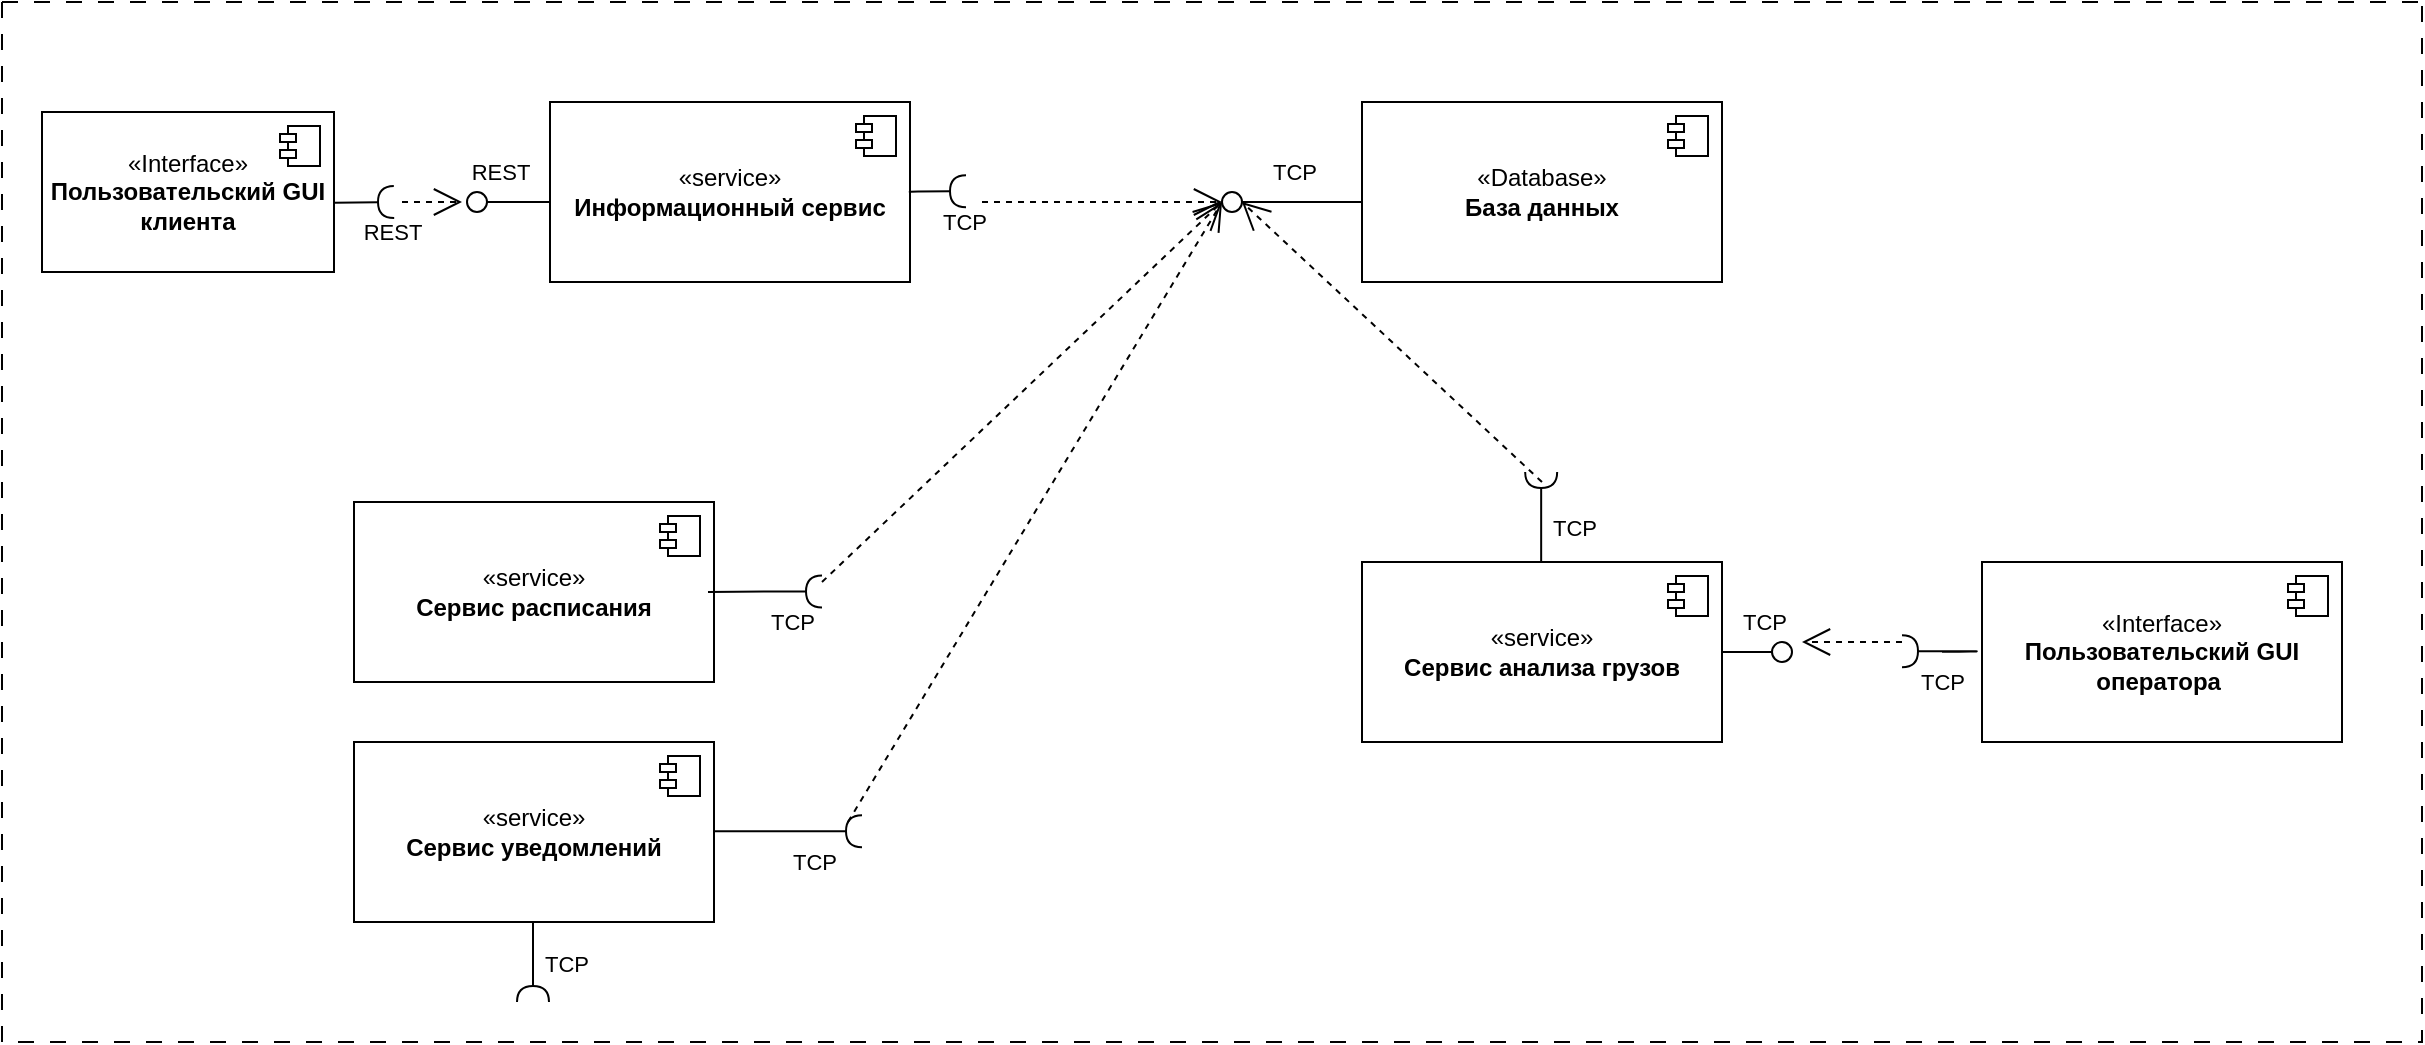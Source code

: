 <mxfile version="22.1.17" type="device">
  <diagram name="Страница — 1" id="kPshiJHbkLVNXRNJ6-BI">
    <mxGraphModel dx="2127" dy="620" grid="1" gridSize="10" guides="1" tooltips="1" connect="1" arrows="1" fold="1" page="1" pageScale="1" pageWidth="827" pageHeight="1169" math="0" shadow="0">
      <root>
        <mxCell id="0" />
        <mxCell id="1" parent="0" />
        <mxCell id="sA_O1kRPzaWxv0eynVvA-11" value="" style="swimlane;startSize=0;strokeColor=default;dashed=1;dashPattern=8 8;" vertex="1" parent="1">
          <mxGeometry x="-40" y="80" width="1210" height="520" as="geometry" />
        </mxCell>
        <mxCell id="sA_O1kRPzaWxv0eynVvA-1" value="«Interface»&lt;br&gt;&lt;b&gt;Пользовательский GUI&lt;br&gt;клиента&lt;br&gt;&lt;/b&gt;" style="html=1;dropTarget=0;whiteSpace=wrap;" vertex="1" parent="sA_O1kRPzaWxv0eynVvA-11">
          <mxGeometry x="20" y="55" width="146" height="80" as="geometry" />
        </mxCell>
        <mxCell id="sA_O1kRPzaWxv0eynVvA-2" value="" style="shape=module;jettyWidth=8;jettyHeight=4;" vertex="1" parent="sA_O1kRPzaWxv0eynVvA-1">
          <mxGeometry x="1" width="20" height="20" relative="1" as="geometry">
            <mxPoint x="-27" y="7" as="offset" />
          </mxGeometry>
        </mxCell>
        <mxCell id="sA_O1kRPzaWxv0eynVvA-7" value="«service»&lt;br style=&quot;border-color: var(--border-color);&quot;&gt;&lt;b style=&quot;border-color: var(--border-color);&quot;&gt;Сервис расписания&lt;/b&gt;" style="html=1;dropTarget=0;whiteSpace=wrap;" vertex="1" parent="sA_O1kRPzaWxv0eynVvA-11">
          <mxGeometry x="176" y="250" width="180" height="90" as="geometry" />
        </mxCell>
        <mxCell id="sA_O1kRPzaWxv0eynVvA-8" value="" style="shape=module;jettyWidth=8;jettyHeight=4;" vertex="1" parent="sA_O1kRPzaWxv0eynVvA-7">
          <mxGeometry x="1" width="20" height="20" relative="1" as="geometry">
            <mxPoint x="-27" y="7" as="offset" />
          </mxGeometry>
        </mxCell>
        <mxCell id="sA_O1kRPzaWxv0eynVvA-3" value="«service»&lt;br&gt;&lt;b&gt;Сервис анализа грузов&lt;/b&gt;" style="html=1;dropTarget=0;whiteSpace=wrap;" vertex="1" parent="sA_O1kRPzaWxv0eynVvA-11">
          <mxGeometry x="680" y="280" width="180" height="90" as="geometry" />
        </mxCell>
        <mxCell id="sA_O1kRPzaWxv0eynVvA-4" value="" style="shape=module;jettyWidth=8;jettyHeight=4;" vertex="1" parent="sA_O1kRPzaWxv0eynVvA-3">
          <mxGeometry x="1" width="20" height="20" relative="1" as="geometry">
            <mxPoint x="-27" y="7" as="offset" />
          </mxGeometry>
        </mxCell>
        <mxCell id="sA_O1kRPzaWxv0eynVvA-9" value="«Database»&lt;br&gt;&lt;b&gt;База данных&lt;/b&gt;" style="html=1;dropTarget=0;whiteSpace=wrap;" vertex="1" parent="sA_O1kRPzaWxv0eynVvA-11">
          <mxGeometry x="680" y="50" width="180" height="90" as="geometry" />
        </mxCell>
        <mxCell id="sA_O1kRPzaWxv0eynVvA-10" value="" style="shape=module;jettyWidth=8;jettyHeight=4;" vertex="1" parent="sA_O1kRPzaWxv0eynVvA-9">
          <mxGeometry x="1" width="20" height="20" relative="1" as="geometry">
            <mxPoint x="-27" y="7" as="offset" />
          </mxGeometry>
        </mxCell>
        <mxCell id="sA_O1kRPzaWxv0eynVvA-18" value="" style="ellipse;whiteSpace=wrap;html=1;align=center;aspect=fixed;fillColor=none;strokeColor=none;resizable=0;perimeter=centerPerimeter;rotatable=0;allowArrows=0;points=[];outlineConnect=1;" vertex="1" parent="sA_O1kRPzaWxv0eynVvA-11">
          <mxGeometry x="400" y="150" width="10" height="10" as="geometry" />
        </mxCell>
        <mxCell id="sA_O1kRPzaWxv0eynVvA-22" value="" style="rounded=0;orthogonalLoop=1;jettySize=auto;html=1;endArrow=oval;endFill=0;sketch=0;sourcePerimeterSpacing=0;targetPerimeterSpacing=0;endSize=10;" edge="1" parent="sA_O1kRPzaWxv0eynVvA-11">
          <mxGeometry relative="1" as="geometry">
            <mxPoint x="680" y="100" as="sourcePoint" />
            <mxPoint x="615" y="100" as="targetPoint" />
          </mxGeometry>
        </mxCell>
        <mxCell id="sA_O1kRPzaWxv0eynVvA-40" value="TCP" style="edgeLabel;html=1;align=center;verticalAlign=middle;resizable=0;points=[];" vertex="1" connectable="0" parent="sA_O1kRPzaWxv0eynVvA-22">
          <mxGeometry x="-0.368" y="2" relative="1" as="geometry">
            <mxPoint x="-14" y="-17" as="offset" />
          </mxGeometry>
        </mxCell>
        <mxCell id="sA_O1kRPzaWxv0eynVvA-23" value="" style="ellipse;whiteSpace=wrap;html=1;align=center;aspect=fixed;fillColor=none;strokeColor=none;resizable=0;perimeter=centerPerimeter;rotatable=0;allowArrows=0;points=[];outlineConnect=1;" vertex="1" parent="sA_O1kRPzaWxv0eynVvA-11">
          <mxGeometry x="560" y="90" width="10" height="10" as="geometry" />
        </mxCell>
        <mxCell id="sA_O1kRPzaWxv0eynVvA-25" value="" style="ellipse;whiteSpace=wrap;html=1;align=center;aspect=fixed;fillColor=none;strokeColor=none;resizable=0;perimeter=centerPerimeter;rotatable=0;allowArrows=0;points=[];outlineConnect=1;" vertex="1" parent="sA_O1kRPzaWxv0eynVvA-11">
          <mxGeometry x="300" y="135" width="10" height="10" as="geometry" />
        </mxCell>
        <mxCell id="sA_O1kRPzaWxv0eynVvA-5" value="«service»&lt;br&gt;&lt;b&gt;Сервис уведомлений&lt;/b&gt;" style="html=1;dropTarget=0;whiteSpace=wrap;" vertex="1" parent="sA_O1kRPzaWxv0eynVvA-11">
          <mxGeometry x="176" y="370" width="180" height="90" as="geometry" />
        </mxCell>
        <mxCell id="sA_O1kRPzaWxv0eynVvA-6" value="" style="shape=module;jettyWidth=8;jettyHeight=4;" vertex="1" parent="sA_O1kRPzaWxv0eynVvA-5">
          <mxGeometry x="1" width="20" height="20" relative="1" as="geometry">
            <mxPoint x="-27" y="7" as="offset" />
          </mxGeometry>
        </mxCell>
        <mxCell id="sA_O1kRPzaWxv0eynVvA-26" value="" style="rounded=0;orthogonalLoop=1;jettySize=auto;html=1;endArrow=halfCircle;endFill=0;endSize=6;strokeWidth=1;sketch=0;fontSize=12;curved=1;exitX=1;exitY=0.5;exitDx=0;exitDy=0;" edge="1" parent="sA_O1kRPzaWxv0eynVvA-11">
          <mxGeometry relative="1" as="geometry">
            <mxPoint x="356.0" y="414.66" as="sourcePoint" />
            <mxPoint x="430" y="414.66" as="targetPoint" />
            <Array as="points">
              <mxPoint x="400" y="414.66" />
            </Array>
          </mxGeometry>
        </mxCell>
        <mxCell id="sA_O1kRPzaWxv0eynVvA-28" value="TCP" style="edgeLabel;html=1;align=center;verticalAlign=middle;resizable=0;points=[];" vertex="1" connectable="0" parent="sA_O1kRPzaWxv0eynVvA-26">
          <mxGeometry x="-0.101" relative="1" as="geometry">
            <mxPoint x="16" y="15" as="offset" />
          </mxGeometry>
        </mxCell>
        <mxCell id="sA_O1kRPzaWxv0eynVvA-27" value="" style="endArrow=open;endFill=1;endSize=12;html=1;rounded=0;dashed=1;" edge="1" parent="sA_O1kRPzaWxv0eynVvA-11">
          <mxGeometry width="160" relative="1" as="geometry">
            <mxPoint x="423" y="410" as="sourcePoint" />
            <mxPoint x="610" y="100" as="targetPoint" />
          </mxGeometry>
        </mxCell>
        <mxCell id="sA_O1kRPzaWxv0eynVvA-37" value="" style="rounded=0;orthogonalLoop=1;jettySize=auto;html=1;endArrow=halfCircle;endFill=0;endSize=6;strokeWidth=1;sketch=0;fontSize=12;curved=1;exitX=0.25;exitY=0;exitDx=0;exitDy=0;" edge="1" parent="sA_O1kRPzaWxv0eynVvA-11">
          <mxGeometry relative="1" as="geometry">
            <mxPoint x="769.58" y="280" as="sourcePoint" />
            <mxPoint x="769.58" y="235" as="targetPoint" />
            <Array as="points" />
          </mxGeometry>
        </mxCell>
        <mxCell id="sA_O1kRPzaWxv0eynVvA-38" value="TCP" style="edgeLabel;html=1;align=center;verticalAlign=middle;resizable=0;points=[];" vertex="1" connectable="0" parent="sA_O1kRPzaWxv0eynVvA-37">
          <mxGeometry x="-0.101" relative="1" as="geometry">
            <mxPoint x="16" y="3" as="offset" />
          </mxGeometry>
        </mxCell>
        <mxCell id="sA_O1kRPzaWxv0eynVvA-41" value="" style="rounded=0;orthogonalLoop=1;jettySize=auto;html=1;endArrow=oval;endFill=0;sketch=0;sourcePerimeterSpacing=0;targetPerimeterSpacing=0;endSize=10;exitX=1;exitY=0.5;exitDx=0;exitDy=0;" edge="1" parent="sA_O1kRPzaWxv0eynVvA-11" source="sA_O1kRPzaWxv0eynVvA-3">
          <mxGeometry relative="1" as="geometry">
            <mxPoint x="911" y="250" as="sourcePoint" />
            <mxPoint x="890" y="325" as="targetPoint" />
          </mxGeometry>
        </mxCell>
        <mxCell id="sA_O1kRPzaWxv0eynVvA-42" value="TCP" style="edgeLabel;html=1;align=center;verticalAlign=middle;resizable=0;points=[];" vertex="1" connectable="0" parent="sA_O1kRPzaWxv0eynVvA-41">
          <mxGeometry x="-0.368" y="2" relative="1" as="geometry">
            <mxPoint x="11" y="-13" as="offset" />
          </mxGeometry>
        </mxCell>
        <mxCell id="sA_O1kRPzaWxv0eynVvA-45" value="" style="rounded=0;orthogonalLoop=1;jettySize=auto;html=1;endArrow=halfCircle;endFill=0;endSize=6;strokeWidth=1;sketch=0;fontSize=12;curved=1;" edge="1" parent="sA_O1kRPzaWxv0eynVvA-11">
          <mxGeometry relative="1" as="geometry">
            <mxPoint x="353" y="295.05" as="sourcePoint" />
            <mxPoint x="410" y="294.71" as="targetPoint" />
            <Array as="points">
              <mxPoint x="380" y="294.71" />
            </Array>
          </mxGeometry>
        </mxCell>
        <mxCell id="sA_O1kRPzaWxv0eynVvA-46" value="TCP" style="edgeLabel;html=1;align=center;verticalAlign=middle;resizable=0;points=[];" vertex="1" connectable="0" parent="sA_O1kRPzaWxv0eynVvA-45">
          <mxGeometry x="-0.101" relative="1" as="geometry">
            <mxPoint x="16" y="15" as="offset" />
          </mxGeometry>
        </mxCell>
        <mxCell id="sA_O1kRPzaWxv0eynVvA-48" value="«service»&lt;br style=&quot;border-color: var(--border-color);&quot;&gt;&lt;b&gt;Информационный сервис&lt;/b&gt;" style="html=1;dropTarget=0;whiteSpace=wrap;" vertex="1" parent="sA_O1kRPzaWxv0eynVvA-11">
          <mxGeometry x="274" y="50" width="180" height="90" as="geometry" />
        </mxCell>
        <mxCell id="sA_O1kRPzaWxv0eynVvA-49" value="" style="shape=module;jettyWidth=8;jettyHeight=4;" vertex="1" parent="sA_O1kRPzaWxv0eynVvA-48">
          <mxGeometry x="1" width="20" height="20" relative="1" as="geometry">
            <mxPoint x="-27" y="7" as="offset" />
          </mxGeometry>
        </mxCell>
        <mxCell id="sA_O1kRPzaWxv0eynVvA-50" value="" style="rounded=0;orthogonalLoop=1;jettySize=auto;html=1;endArrow=halfCircle;endFill=0;endSize=6;strokeWidth=1;sketch=0;fontSize=12;curved=1;exitX=1;exitY=0.5;exitDx=0;exitDy=0;" edge="1" parent="sA_O1kRPzaWxv0eynVvA-11" source="sA_O1kRPzaWxv0eynVvA-48">
          <mxGeometry relative="1" as="geometry">
            <mxPoint x="425" y="95.0" as="sourcePoint" />
            <mxPoint x="482" y="94.66" as="targetPoint" />
            <Array as="points">
              <mxPoint x="452" y="94.66" />
            </Array>
          </mxGeometry>
        </mxCell>
        <mxCell id="sA_O1kRPzaWxv0eynVvA-51" value="TCP" style="edgeLabel;html=1;align=center;verticalAlign=middle;resizable=0;points=[];" vertex="1" connectable="0" parent="sA_O1kRPzaWxv0eynVvA-50">
          <mxGeometry x="-0.101" relative="1" as="geometry">
            <mxPoint x="16" y="15" as="offset" />
          </mxGeometry>
        </mxCell>
        <mxCell id="sA_O1kRPzaWxv0eynVvA-52" value="" style="rounded=0;orthogonalLoop=1;jettySize=auto;html=1;endArrow=halfCircle;endFill=0;endSize=6;strokeWidth=1;sketch=0;fontSize=12;curved=1;" edge="1" parent="sA_O1kRPzaWxv0eynVvA-11">
          <mxGeometry relative="1" as="geometry">
            <mxPoint x="166" y="100.34" as="sourcePoint" />
            <mxPoint x="196" y="100.0" as="targetPoint" />
            <Array as="points">
              <mxPoint x="166" y="100.0" />
            </Array>
          </mxGeometry>
        </mxCell>
        <mxCell id="sA_O1kRPzaWxv0eynVvA-53" value="REST" style="edgeLabel;html=1;align=center;verticalAlign=middle;resizable=0;points=[];" vertex="1" connectable="0" parent="sA_O1kRPzaWxv0eynVvA-52">
          <mxGeometry x="-0.101" relative="1" as="geometry">
            <mxPoint x="16" y="15" as="offset" />
          </mxGeometry>
        </mxCell>
        <mxCell id="sA_O1kRPzaWxv0eynVvA-54" value="" style="rounded=0;orthogonalLoop=1;jettySize=auto;html=1;endArrow=oval;endFill=0;sketch=0;sourcePerimeterSpacing=0;targetPerimeterSpacing=0;endSize=10;" edge="1" parent="sA_O1kRPzaWxv0eynVvA-11">
          <mxGeometry relative="1" as="geometry">
            <mxPoint x="274" y="100" as="sourcePoint" />
            <mxPoint x="237.5" y="100" as="targetPoint" />
          </mxGeometry>
        </mxCell>
        <mxCell id="sA_O1kRPzaWxv0eynVvA-55" value="REST" style="edgeLabel;html=1;align=center;verticalAlign=middle;resizable=0;points=[];" vertex="1" connectable="0" parent="sA_O1kRPzaWxv0eynVvA-54">
          <mxGeometry x="-0.368" y="2" relative="1" as="geometry">
            <mxPoint x="-14" y="-17" as="offset" />
          </mxGeometry>
        </mxCell>
        <mxCell id="sA_O1kRPzaWxv0eynVvA-59" value="" style="rounded=0;orthogonalLoop=1;jettySize=auto;html=1;endArrow=halfCircle;endFill=0;endSize=6;strokeWidth=1;sketch=0;fontSize=12;curved=1;" edge="1" parent="sA_O1kRPzaWxv0eynVvA-11">
          <mxGeometry relative="1" as="geometry">
            <mxPoint x="265.5" y="460" as="sourcePoint" />
            <mxPoint x="265.5" y="500" as="targetPoint" />
            <Array as="points" />
          </mxGeometry>
        </mxCell>
        <mxCell id="sA_O1kRPzaWxv0eynVvA-60" value="TCP" style="edgeLabel;html=1;align=center;verticalAlign=middle;resizable=0;points=[];" vertex="1" connectable="0" parent="sA_O1kRPzaWxv0eynVvA-59">
          <mxGeometry x="-0.101" relative="1" as="geometry">
            <mxPoint x="16" y="3" as="offset" />
          </mxGeometry>
        </mxCell>
        <mxCell id="sA_O1kRPzaWxv0eynVvA-61" value="«Interface»&lt;br&gt;&lt;b&gt;Пользовательский GUI&lt;br&gt;оператора&amp;nbsp;&lt;/b&gt;" style="html=1;dropTarget=0;whiteSpace=wrap;" vertex="1" parent="sA_O1kRPzaWxv0eynVvA-11">
          <mxGeometry x="990" y="280" width="180" height="90" as="geometry" />
        </mxCell>
        <mxCell id="sA_O1kRPzaWxv0eynVvA-62" value="" style="shape=module;jettyWidth=8;jettyHeight=4;" vertex="1" parent="sA_O1kRPzaWxv0eynVvA-61">
          <mxGeometry x="1" width="20" height="20" relative="1" as="geometry">
            <mxPoint x="-27" y="7" as="offset" />
          </mxGeometry>
        </mxCell>
        <mxCell id="sA_O1kRPzaWxv0eynVvA-65" value="" style="rounded=0;orthogonalLoop=1;jettySize=auto;html=1;endArrow=halfCircle;endFill=0;endSize=6;strokeWidth=1;sketch=0;fontSize=12;curved=1;" edge="1" parent="sA_O1kRPzaWxv0eynVvA-11">
          <mxGeometry relative="1" as="geometry">
            <mxPoint x="970" y="324.92" as="sourcePoint" />
            <mxPoint x="950" y="324.58" as="targetPoint" />
            <Array as="points">
              <mxPoint x="1010" y="324.58" />
            </Array>
          </mxGeometry>
        </mxCell>
        <mxCell id="sA_O1kRPzaWxv0eynVvA-66" value="TCP" style="edgeLabel;html=1;align=center;verticalAlign=middle;resizable=0;points=[];" vertex="1" connectable="0" parent="sA_O1kRPzaWxv0eynVvA-65">
          <mxGeometry x="-0.101" relative="1" as="geometry">
            <mxPoint x="-35" y="15" as="offset" />
          </mxGeometry>
        </mxCell>
        <mxCell id="sA_O1kRPzaWxv0eynVvA-39" value="" style="endArrow=open;endFill=1;endSize=12;html=1;rounded=0;dashed=1;" edge="1" parent="1">
          <mxGeometry width="160" relative="1" as="geometry">
            <mxPoint x="730" y="320" as="sourcePoint" />
            <mxPoint x="580" y="180" as="targetPoint" />
          </mxGeometry>
        </mxCell>
        <mxCell id="sA_O1kRPzaWxv0eynVvA-47" value="" style="endArrow=open;endFill=1;endSize=12;html=1;rounded=0;dashed=1;" edge="1" parent="1">
          <mxGeometry width="160" relative="1" as="geometry">
            <mxPoint x="370" y="370" as="sourcePoint" />
            <mxPoint x="570" y="180" as="targetPoint" />
          </mxGeometry>
        </mxCell>
        <mxCell id="sA_O1kRPzaWxv0eynVvA-56" value="" style="endArrow=open;endFill=1;endSize=12;html=1;rounded=0;dashed=1;" edge="1" parent="1">
          <mxGeometry width="160" relative="1" as="geometry">
            <mxPoint x="450" y="180" as="sourcePoint" />
            <mxPoint x="570" y="180" as="targetPoint" />
          </mxGeometry>
        </mxCell>
        <mxCell id="sA_O1kRPzaWxv0eynVvA-57" value="" style="endArrow=open;endFill=1;endSize=12;html=1;rounded=0;dashed=1;" edge="1" parent="1">
          <mxGeometry width="160" relative="1" as="geometry">
            <mxPoint x="160" y="180" as="sourcePoint" />
            <mxPoint x="190" y="180" as="targetPoint" />
          </mxGeometry>
        </mxCell>
        <mxCell id="sA_O1kRPzaWxv0eynVvA-67" value="" style="endArrow=open;endFill=1;endSize=12;html=1;rounded=0;dashed=1;" edge="1" parent="1">
          <mxGeometry width="160" relative="1" as="geometry">
            <mxPoint x="910" y="400" as="sourcePoint" />
            <mxPoint x="860" y="400" as="targetPoint" />
          </mxGeometry>
        </mxCell>
      </root>
    </mxGraphModel>
  </diagram>
</mxfile>
